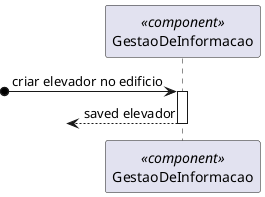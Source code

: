 @startuml



participant GestaoDeInformacao <<component>>



?o-> GestaoDeInformacao : criar elevador no edificio
activate GestaoDeInformacao


?<-- GestaoDeInformacao  : saved elevador
deactivate GestaoDeInformacao


@enduml
